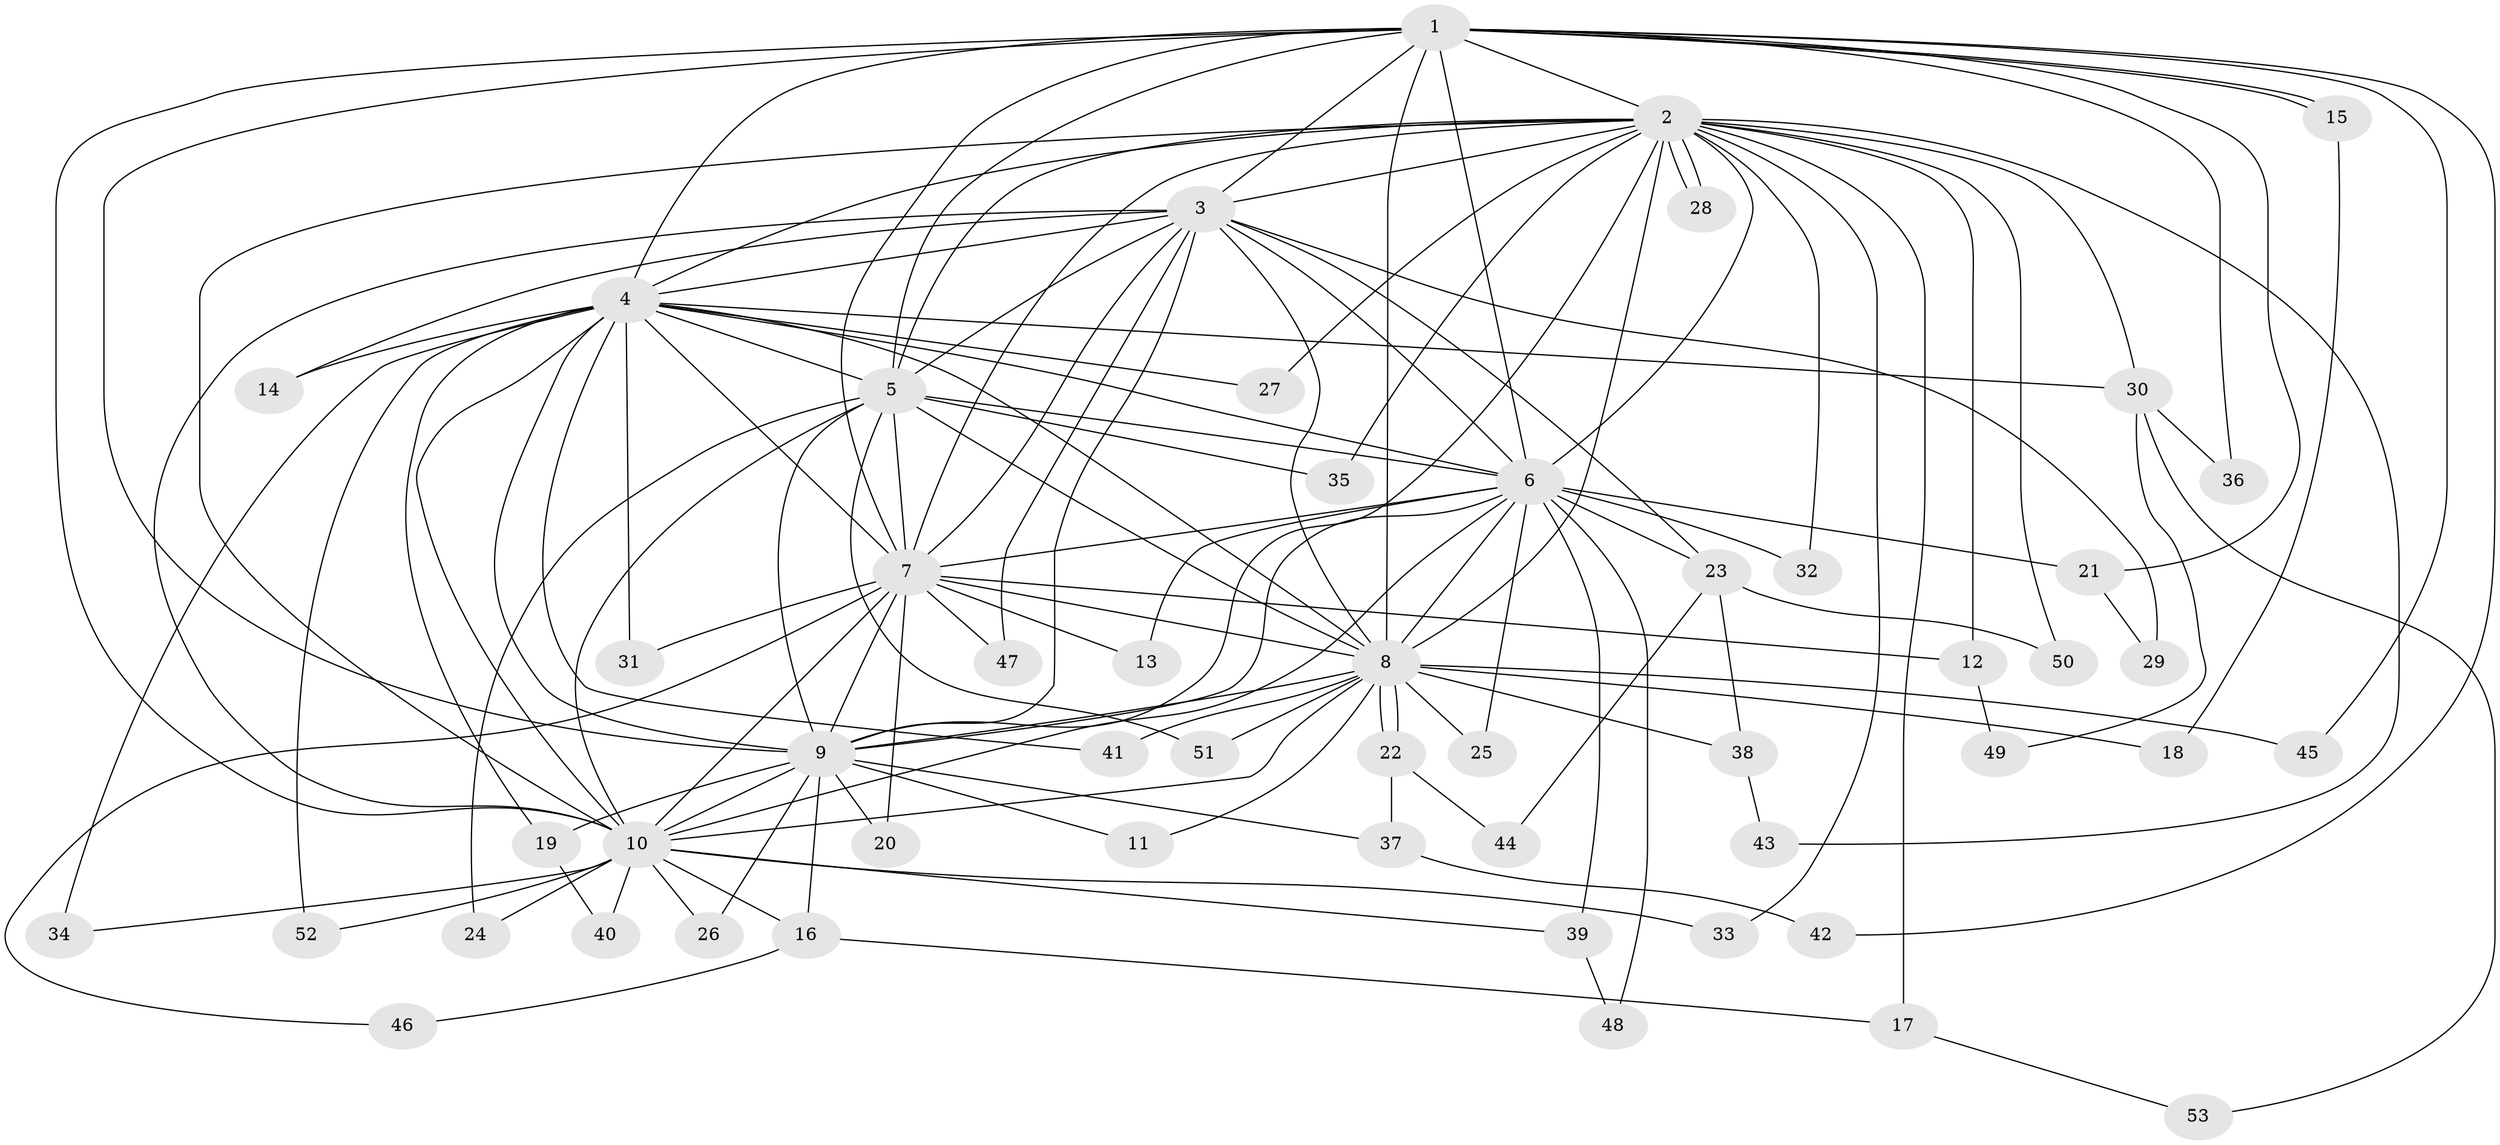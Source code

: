 // coarse degree distribution, {11: 0.13636363636363635, 15: 0.045454545454545456, 2: 0.2727272727272727, 3: 0.045454545454545456, 9: 0.09090909090909091, 1: 0.13636363636363635, 13: 0.045454545454545456, 4: 0.045454545454545456, 5: 0.13636363636363635, 10: 0.045454545454545456}
// Generated by graph-tools (version 1.1) at 2025/36/03/04/25 23:36:16]
// undirected, 53 vertices, 131 edges
graph export_dot {
  node [color=gray90,style=filled];
  1;
  2;
  3;
  4;
  5;
  6;
  7;
  8;
  9;
  10;
  11;
  12;
  13;
  14;
  15;
  16;
  17;
  18;
  19;
  20;
  21;
  22;
  23;
  24;
  25;
  26;
  27;
  28;
  29;
  30;
  31;
  32;
  33;
  34;
  35;
  36;
  37;
  38;
  39;
  40;
  41;
  42;
  43;
  44;
  45;
  46;
  47;
  48;
  49;
  50;
  51;
  52;
  53;
  1 -- 2;
  1 -- 3;
  1 -- 4;
  1 -- 5;
  1 -- 6;
  1 -- 7;
  1 -- 8;
  1 -- 9;
  1 -- 10;
  1 -- 15;
  1 -- 15;
  1 -- 21;
  1 -- 36;
  1 -- 42;
  1 -- 45;
  2 -- 3;
  2 -- 4;
  2 -- 5;
  2 -- 6;
  2 -- 7;
  2 -- 8;
  2 -- 9;
  2 -- 10;
  2 -- 12;
  2 -- 17;
  2 -- 27;
  2 -- 28;
  2 -- 28;
  2 -- 30;
  2 -- 32;
  2 -- 33;
  2 -- 35;
  2 -- 43;
  2 -- 50;
  3 -- 4;
  3 -- 5;
  3 -- 6;
  3 -- 7;
  3 -- 8;
  3 -- 9;
  3 -- 10;
  3 -- 14;
  3 -- 23;
  3 -- 29;
  3 -- 47;
  4 -- 5;
  4 -- 6;
  4 -- 7;
  4 -- 8;
  4 -- 9;
  4 -- 10;
  4 -- 14;
  4 -- 19;
  4 -- 27;
  4 -- 30;
  4 -- 31;
  4 -- 34;
  4 -- 41;
  4 -- 52;
  5 -- 6;
  5 -- 7;
  5 -- 8;
  5 -- 9;
  5 -- 10;
  5 -- 24;
  5 -- 35;
  5 -- 51;
  6 -- 7;
  6 -- 8;
  6 -- 9;
  6 -- 10;
  6 -- 13;
  6 -- 21;
  6 -- 23;
  6 -- 25;
  6 -- 32;
  6 -- 39;
  6 -- 48;
  7 -- 8;
  7 -- 9;
  7 -- 10;
  7 -- 12;
  7 -- 13;
  7 -- 20;
  7 -- 31;
  7 -- 46;
  7 -- 47;
  8 -- 9;
  8 -- 10;
  8 -- 11;
  8 -- 18;
  8 -- 22;
  8 -- 22;
  8 -- 25;
  8 -- 38;
  8 -- 41;
  8 -- 45;
  8 -- 51;
  9 -- 10;
  9 -- 11;
  9 -- 16;
  9 -- 19;
  9 -- 20;
  9 -- 26;
  9 -- 37;
  10 -- 16;
  10 -- 24;
  10 -- 26;
  10 -- 33;
  10 -- 34;
  10 -- 39;
  10 -- 40;
  10 -- 52;
  12 -- 49;
  15 -- 18;
  16 -- 17;
  16 -- 46;
  17 -- 53;
  19 -- 40;
  21 -- 29;
  22 -- 37;
  22 -- 44;
  23 -- 38;
  23 -- 44;
  23 -- 50;
  30 -- 36;
  30 -- 49;
  30 -- 53;
  37 -- 42;
  38 -- 43;
  39 -- 48;
}

